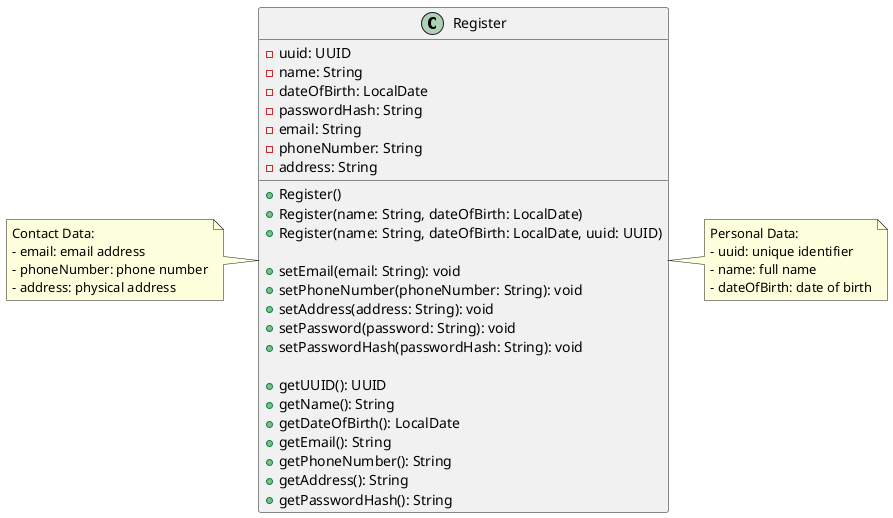@startuml Register
class Register {
  - uuid: UUID
  - name: String
  - dateOfBirth: LocalDate
  - passwordHash: String
  - email: String
  - phoneNumber: String
  - address: String

  + Register()
  + Register(name: String, dateOfBirth: LocalDate)
  + Register(name: String, dateOfBirth: LocalDate, uuid: UUID)

  + setEmail(email: String): void
  + setPhoneNumber(phoneNumber: String): void
  + setAddress(address: String): void
  + setPassword(password: String): void
  + setPasswordHash(passwordHash: String): void

  + getUUID(): UUID
  + getName(): String
  + getDateOfBirth(): LocalDate
  + getEmail(): String
  + getPhoneNumber(): String
  + getAddress(): String
  + getPasswordHash(): String
}

note right of Register
  Personal Data:
  - uuid: unique identifier
  - name: full name
  - dateOfBirth: date of birth
end note

note left of Register
  Contact Data:
  - email: email address
  - phoneNumber: phone number
  - address: physical address
end note




@enduml
